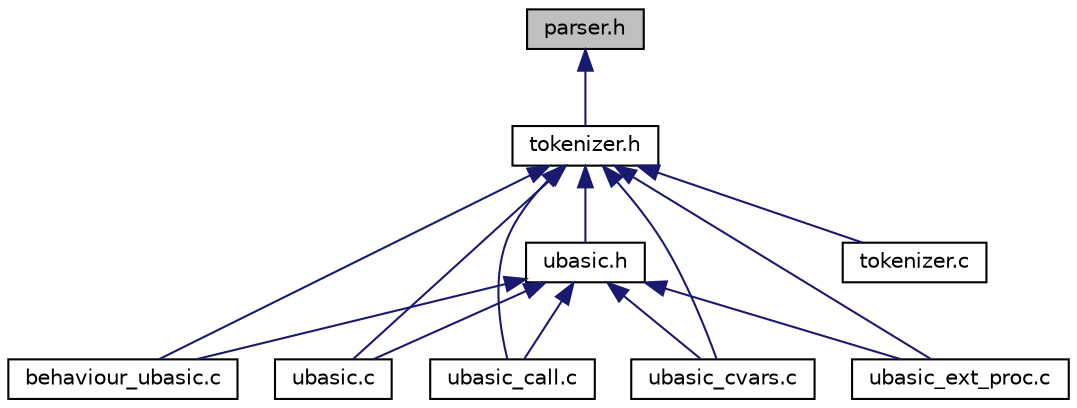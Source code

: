 digraph G
{
  edge [fontname="Helvetica",fontsize="10",labelfontname="Helvetica",labelfontsize="10"];
  node [fontname="Helvetica",fontsize="10",shape=record];
  Node1 [label="parser.h",height=0.2,width=0.4,color="black", fillcolor="grey75", style="filled" fontcolor="black"];
  Node1 -> Node2 [dir="back",color="midnightblue",fontsize="10",style="solid",fontname="Helvetica"];
  Node2 [label="tokenizer.h",height=0.2,width=0.4,color="black", fillcolor="white", style="filled",URL="$tokenizer_8h.html"];
  Node2 -> Node3 [dir="back",color="midnightblue",fontsize="10",style="solid",fontname="Helvetica"];
  Node3 [label="behaviour_ubasic.c",height=0.2,width=0.4,color="black", fillcolor="white", style="filled",URL="$behaviour__ubasic_8c.html",tooltip="Basic-Interpreter als Verhalten."];
  Node2 -> Node4 [dir="back",color="midnightblue",fontsize="10",style="solid",fontname="Helvetica"];
  Node4 [label="tokenizer.c",height=0.2,width=0.4,color="black", fillcolor="white", style="filled",URL="$tokenizer_8c.html"];
  Node2 -> Node5 [dir="back",color="midnightblue",fontsize="10",style="solid",fontname="Helvetica"];
  Node5 [label="ubasic.c",height=0.2,width=0.4,color="black", fillcolor="white", style="filled",URL="$ubasic_8c.html"];
  Node2 -> Node6 [dir="back",color="midnightblue",fontsize="10",style="solid",fontname="Helvetica"];
  Node6 [label="ubasic_call.c",height=0.2,width=0.4,color="black", fillcolor="white", style="filled",URL="$ubasic__call_8c.html"];
  Node2 -> Node7 [dir="back",color="midnightblue",fontsize="10",style="solid",fontname="Helvetica"];
  Node7 [label="ubasic_cvars.c",height=0.2,width=0.4,color="black", fillcolor="white", style="filled",URL="$ubasic__cvars_8c.html"];
  Node2 -> Node8 [dir="back",color="midnightblue",fontsize="10",style="solid",fontname="Helvetica"];
  Node8 [label="ubasic_ext_proc.c",height=0.2,width=0.4,color="black", fillcolor="white", style="filled",URL="$ubasic__ext__proc_8c.html"];
  Node2 -> Node9 [dir="back",color="midnightblue",fontsize="10",style="solid",fontname="Helvetica"];
  Node9 [label="ubasic.h",height=0.2,width=0.4,color="black", fillcolor="white", style="filled",URL="$ubasic_8h.html"];
  Node9 -> Node3 [dir="back",color="midnightblue",fontsize="10",style="solid",fontname="Helvetica"];
  Node9 -> Node5 [dir="back",color="midnightblue",fontsize="10",style="solid",fontname="Helvetica"];
  Node9 -> Node6 [dir="back",color="midnightblue",fontsize="10",style="solid",fontname="Helvetica"];
  Node9 -> Node7 [dir="back",color="midnightblue",fontsize="10",style="solid",fontname="Helvetica"];
  Node9 -> Node8 [dir="back",color="midnightblue",fontsize="10",style="solid",fontname="Helvetica"];
}
